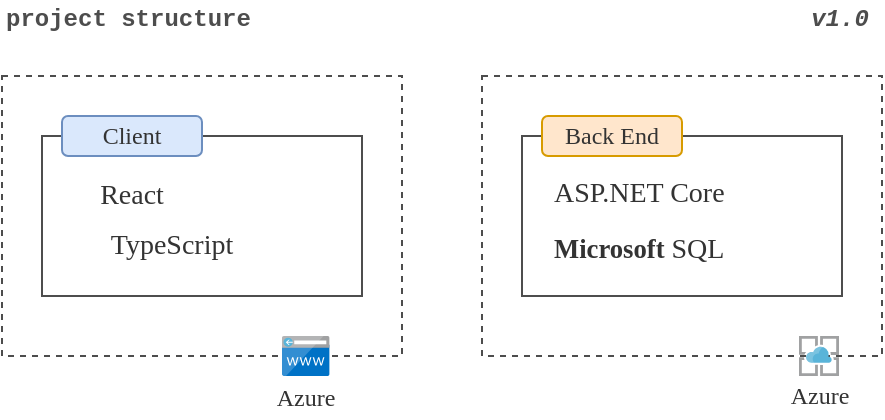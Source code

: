 <mxfile version="13.0.3" type="device"><diagram id="pUS9l_eObdlnjZhzn_VA" name="Page-1"><mxGraphModel dx="662" dy="860" grid="1" gridSize="10" guides="1" tooltips="1" connect="1" arrows="1" fold="1" page="1" pageScale="1" pageWidth="827" pageHeight="1169" math="0" shadow="0"><root><mxCell id="0"/><mxCell id="1" parent="0"/><mxCell id="CmJ7RqQMlfbJtnQLSVXV-18" value="" style="rounded=0;whiteSpace=wrap;html=1;labelBackgroundColor=none;strokeColor=#4D4D4D;fillColor=#ffffff;fontFamily=Lucida Console;fontSize=12;fontColor=#333333;align=left;dashed=1;" vertex="1" parent="1"><mxGeometry x="300" y="290" width="200" height="140" as="geometry"/></mxCell><mxCell id="CmJ7RqQMlfbJtnQLSVXV-17" value="" style="rounded=0;whiteSpace=wrap;html=1;labelBackgroundColor=none;strokeColor=#4D4D4D;fillColor=#ffffff;fontFamily=Lucida Console;fontSize=12;fontColor=#333333;align=left;dashed=1;" vertex="1" parent="1"><mxGeometry x="60" y="290" width="200" height="140" as="geometry"/></mxCell><mxCell id="CmJ7RqQMlfbJtnQLSVXV-5" value="" style="rounded=0;whiteSpace=wrap;html=1;fontFamily=Lucida Console;fontSize=14;fontColor=#0066CC;strokeColor=#4D4D4D;" vertex="1" parent="1"><mxGeometry x="80" y="320" width="160" height="80" as="geometry"/></mxCell><mxCell id="CmJ7RqQMlfbJtnQLSVXV-3" value="React" style="text;html=1;strokeColor=none;fillColor=none;align=center;verticalAlign=middle;whiteSpace=wrap;rounded=0;fontColor=#333333;fontSize=14;fontFamily=Lucida Console;" vertex="1" parent="1"><mxGeometry x="105" y="340" width="40" height="20" as="geometry"/></mxCell><mxCell id="CmJ7RqQMlfbJtnQLSVXV-4" value="TypeScript" style="text;html=1;strokeColor=none;fillColor=none;align=center;verticalAlign=middle;whiteSpace=wrap;rounded=0;fontColor=#333333;fontSize=14;fontFamily=Lucida Console;" vertex="1" parent="1"><mxGeometry x="110" y="365" width="70" height="20" as="geometry"/></mxCell><mxCell id="CmJ7RqQMlfbJtnQLSVXV-7" value="&lt;font color=&quot;#333333&quot; style=&quot;font-size: 12px;&quot;&gt;Client&lt;/font&gt;" style="rounded=1;whiteSpace=wrap;html=1;fontFamily=Lucida Console;fontSize=12;labelBackgroundColor=none;fillColor=#dae8fc;strokeColor=#6c8ebf;" vertex="1" parent="1"><mxGeometry x="90" y="310" width="70" height="20" as="geometry"/></mxCell><mxCell id="CmJ7RqQMlfbJtnQLSVXV-11" value="" style="rounded=0;whiteSpace=wrap;html=1;fontFamily=Lucida Console;fontSize=14;fontColor=#0066CC;strokeColor=#4D4D4D;" vertex="1" parent="1"><mxGeometry x="320" y="320" width="160" height="80" as="geometry"/></mxCell><mxCell id="CmJ7RqQMlfbJtnQLSVXV-12" value="ASP.NET Core" style="text;html=1;strokeColor=none;fillColor=none;align=left;verticalAlign=middle;whiteSpace=wrap;rounded=0;fontColor=#333333;fontSize=14;fontFamily=Lucida Console;" vertex="1" parent="1"><mxGeometry x="333.5" y="339" width="125" height="20" as="geometry"/></mxCell><mxCell id="CmJ7RqQMlfbJtnQLSVXV-13" value="&lt;b style=&quot;font-size: medium&quot;&gt;&lt;span style=&quot;font-size: 10pt;&quot;&gt;Microsoft&lt;/span&gt;&lt;/b&gt;&lt;span style=&quot;font-size: medium&quot;&gt;&lt;/span&gt;&amp;nbsp;SQL" style="text;html=1;strokeColor=none;fillColor=none;align=left;verticalAlign=middle;whiteSpace=wrap;rounded=0;fontColor=#333333;fontSize=14;fontFamily=Lucida Console;" vertex="1" parent="1"><mxGeometry x="333.5" y="365" width="141" height="20" as="geometry"/></mxCell><mxCell id="CmJ7RqQMlfbJtnQLSVXV-14" value="&lt;font color=&quot;#333333&quot;&gt;Back End&lt;/font&gt;" style="rounded=1;whiteSpace=wrap;html=1;fontFamily=Lucida Console;fontSize=12;labelBackgroundColor=none;fillColor=#ffe6cc;strokeColor=#d79b00;" vertex="1" parent="1"><mxGeometry x="330" y="310" width="70" height="20" as="geometry"/></mxCell><mxCell id="CmJ7RqQMlfbJtnQLSVXV-15" value="" style="aspect=fixed;html=1;points=[];align=center;image;fontSize=12;image=img/lib/mscae/App_Service.svg;labelBackgroundColor=none;strokeColor=#4D4D4D;fillColor=#CCE5FF;" vertex="1" parent="1"><mxGeometry x="458.5" y="420" width="20" height="20" as="geometry"/></mxCell><mxCell id="CmJ7RqQMlfbJtnQLSVXV-16" value="" style="aspect=fixed;html=1;points=[];align=center;image;fontSize=12;image=img/lib/mscae/CustomDomain.svg;labelBackgroundColor=none;strokeColor=#4D4D4D;fillColor=#CCE5FF;" vertex="1" parent="1"><mxGeometry x="200" y="420" width="23.81" height="20" as="geometry"/></mxCell><mxCell id="CmJ7RqQMlfbJtnQLSVXV-19" value="Azure" style="text;html=1;strokeColor=none;fillColor=none;align=center;verticalAlign=middle;whiteSpace=wrap;rounded=0;fontColor=#333333;fontSize=12;fontFamily=Lucida Console;" vertex="1" parent="1"><mxGeometry x="191.9" y="441" width="40" height="20" as="geometry"/></mxCell><mxCell id="CmJ7RqQMlfbJtnQLSVXV-20" value="Azure" style="text;html=1;strokeColor=none;fillColor=none;align=center;verticalAlign=middle;whiteSpace=wrap;rounded=0;fontColor=#333333;fontSize=12;fontFamily=Lucida Console;" vertex="1" parent="1"><mxGeometry x="448.5" y="440" width="40" height="20" as="geometry"/></mxCell><mxCell id="CmJ7RqQMlfbJtnQLSVXV-21" value="v1.0" style="text;html=1;strokeColor=none;fillColor=none;align=center;verticalAlign=middle;whiteSpace=wrap;rounded=0;dashed=1;labelBackgroundColor=none;fontFamily=Courier New;fontSize=12;fontColor=#4D4D4D;fontStyle=3" vertex="1" parent="1"><mxGeometry x="458.5" y="252" width="40" height="20" as="geometry"/></mxCell><mxCell id="CmJ7RqQMlfbJtnQLSVXV-22" value="project structure" style="text;html=1;strokeColor=none;fillColor=none;align=left;verticalAlign=middle;whiteSpace=wrap;rounded=0;dashed=1;labelBackgroundColor=none;fontFamily=Courier New;fontSize=12;fontColor=#4D4D4D;fontStyle=1" vertex="1" parent="1"><mxGeometry x="60" y="252" width="150" height="20" as="geometry"/></mxCell></root></mxGraphModel></diagram></mxfile>